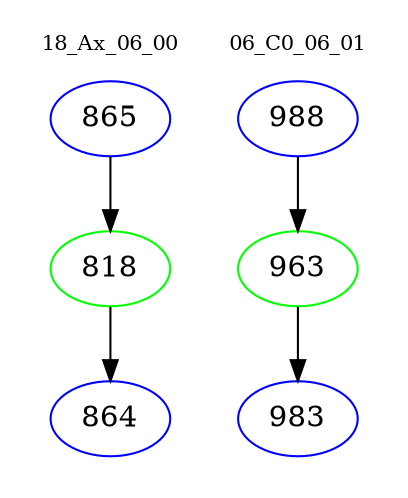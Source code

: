 digraph{
subgraph cluster_0 {
color = white
label = "18_Ax_06_00";
fontsize=10;
T0_865 [label="865", color="blue"]
T0_865 -> T0_818 [color="black"]
T0_818 [label="818", color="green"]
T0_818 -> T0_864 [color="black"]
T0_864 [label="864", color="blue"]
}
subgraph cluster_1 {
color = white
label = "06_C0_06_01";
fontsize=10;
T1_988 [label="988", color="blue"]
T1_988 -> T1_963 [color="black"]
T1_963 [label="963", color="green"]
T1_963 -> T1_983 [color="black"]
T1_983 [label="983", color="blue"]
}
}
